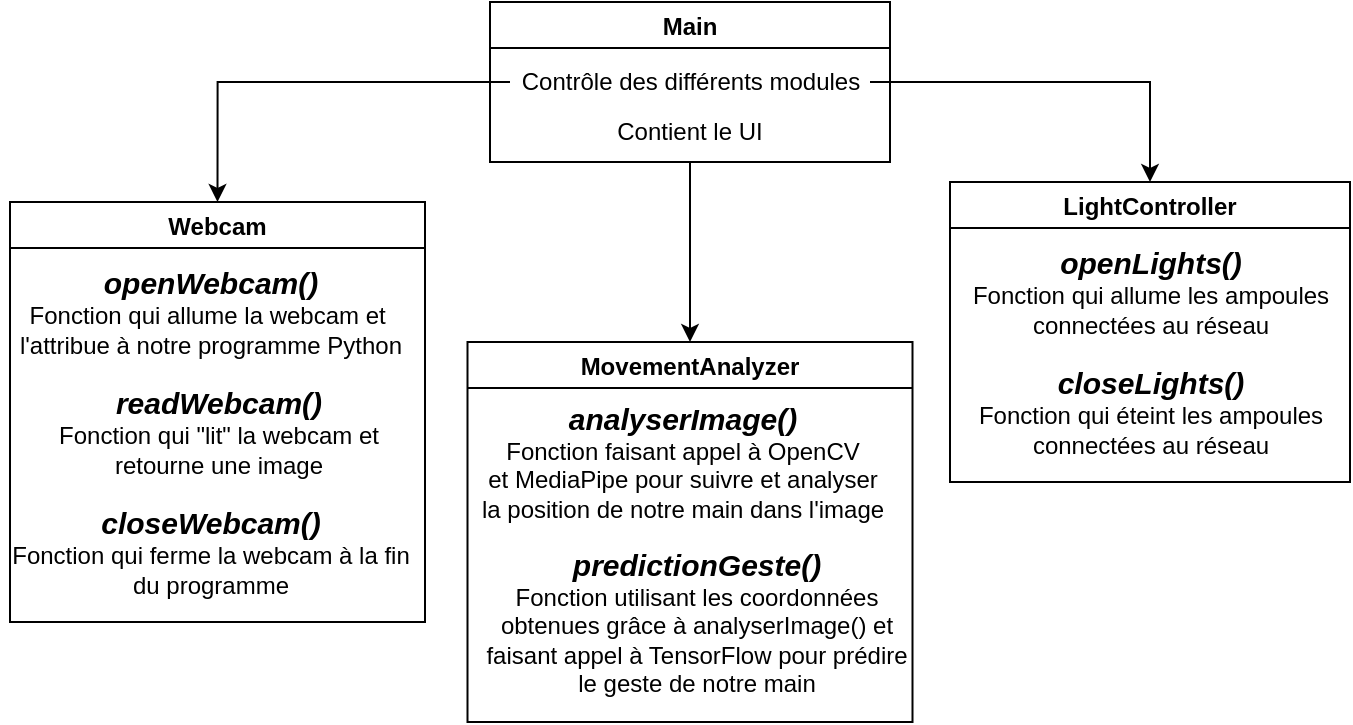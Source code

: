 <mxfile version="16.5.6" type="device"><diagram id="8wQjF-_wyhLF4E3nh7Iq" name="Page-1"><mxGraphModel dx="782" dy="514" grid="1" gridSize="10" guides="1" tooltips="1" connect="1" arrows="1" fold="1" page="1" pageScale="1" pageWidth="827" pageHeight="1169" math="0" shadow="0"><root><mxCell id="0"/><mxCell id="1" parent="0"/><mxCell id="bV2N7w2bRhqJEtaPzafk-4" style="edgeStyle=orthogonalEdgeStyle;rounded=0;orthogonalLoop=1;jettySize=auto;html=1;entryX=0.5;entryY=0;entryDx=0;entryDy=0;fontSize=15;" edge="1" parent="1" source="30to3Vy6EegckWAvz_Lj-1" target="30to3Vy6EegckWAvz_Lj-8"><mxGeometry relative="1" as="geometry"/></mxCell><mxCell id="30to3Vy6EegckWAvz_Lj-1" value="Main" style="swimlane;" parent="1" vertex="1"><mxGeometry x="300" y="170" width="200" height="80" as="geometry"/></mxCell><mxCell id="30to3Vy6EegckWAvz_Lj-2" value="Contrôle des différents modules" style="text;html=1;align=center;verticalAlign=middle;resizable=0;points=[];autosize=1;strokeColor=none;fillColor=none;" parent="30to3Vy6EegckWAvz_Lj-1" vertex="1"><mxGeometry x="10" y="30" width="180" height="20" as="geometry"/></mxCell><mxCell id="30to3Vy6EegckWAvz_Lj-3" value="Contient le UI" style="text;html=1;strokeColor=none;fillColor=none;align=center;verticalAlign=middle;whiteSpace=wrap;rounded=0;" parent="30to3Vy6EegckWAvz_Lj-1" vertex="1"><mxGeometry x="60" y="50" width="80" height="30" as="geometry"/></mxCell><mxCell id="30to3Vy6EegckWAvz_Lj-4" value="Webcam" style="swimlane;" parent="1" vertex="1"><mxGeometry x="60" y="270" width="207.5" height="210" as="geometry"/></mxCell><mxCell id="30to3Vy6EegckWAvz_Lj-5" value="&lt;b&gt;&lt;i&gt;&lt;font style=&quot;font-size: 15px&quot;&gt;openWebcam()&lt;/font&gt;&lt;/i&gt;&lt;/b&gt;&lt;br&gt;Fonction qui allume la webcam et&amp;nbsp;&lt;br&gt;l'attribue à notre programme Python" style="text;html=1;align=center;verticalAlign=middle;resizable=0;points=[];autosize=1;strokeColor=none;fillColor=none;" parent="30to3Vy6EegckWAvz_Lj-4" vertex="1"><mxGeometry x="-5" y="30" width="210" height="50" as="geometry"/></mxCell><mxCell id="bV2N7w2bRhqJEtaPzafk-2" value="&lt;b&gt;&lt;i&gt;&lt;font style=&quot;font-size: 15px&quot;&gt;closeWebcam()&lt;/font&gt;&lt;/i&gt;&lt;/b&gt;&lt;br&gt;Fonction qui ferme la webcam à la fin&lt;br&gt;du programme" style="text;html=1;align=center;verticalAlign=middle;resizable=0;points=[];autosize=1;strokeColor=none;fillColor=none;" vertex="1" parent="30to3Vy6EegckWAvz_Lj-4"><mxGeometry x="-5" y="150" width="210" height="50" as="geometry"/></mxCell><mxCell id="bV2N7w2bRhqJEtaPzafk-3" value="&lt;b&gt;&lt;i&gt;&lt;font style=&quot;font-size: 15px&quot;&gt;readWebcam()&lt;/font&gt;&lt;/i&gt;&lt;/b&gt;&lt;br&gt;Fonction qui &quot;lit&quot; la webcam et&lt;br&gt;retourne une image" style="text;html=1;align=center;verticalAlign=middle;resizable=0;points=[];autosize=1;strokeColor=none;fillColor=none;" vertex="1" parent="30to3Vy6EegckWAvz_Lj-4"><mxGeometry x="13.75" y="90" width="180" height="50" as="geometry"/></mxCell><mxCell id="30to3Vy6EegckWAvz_Lj-8" value="MovementAnalyzer" style="swimlane;" parent="1" vertex="1"><mxGeometry x="288.75" y="340" width="222.5" height="190" as="geometry"/></mxCell><mxCell id="30to3Vy6EegckWAvz_Lj-9" value="&lt;b&gt;&lt;i&gt;&lt;font style=&quot;font-size: 15px&quot;&gt;analyserImage()&lt;/font&gt;&lt;/i&gt;&lt;/b&gt;&lt;br&gt;Fonction faisant appel à OpenCV&lt;br&gt;et MediaPipe pour suivre et analyser&lt;br&gt;la position de notre main dans l'image" style="text;html=1;align=center;verticalAlign=middle;resizable=0;points=[];autosize=1;strokeColor=none;fillColor=none;" parent="30to3Vy6EegckWAvz_Lj-8" vertex="1"><mxGeometry x="-2.5" y="30" width="220" height="60" as="geometry"/></mxCell><mxCell id="30to3Vy6EegckWAvz_Lj-11" value="&lt;b&gt;&lt;i&gt;&lt;font style=&quot;font-size: 15px&quot;&gt;predictionGeste()&lt;/font&gt;&lt;/i&gt;&lt;/b&gt;&lt;br&gt;Fonction utilisant les coordonnées&lt;br&gt;obtenues grâce à analyserImage() et&lt;br&gt;faisant appel à TensorFlow pour prédire&lt;br&gt;le geste de notre main" style="text;html=1;align=center;verticalAlign=middle;resizable=0;points=[];autosize=1;strokeColor=none;fillColor=none;" parent="30to3Vy6EegckWAvz_Lj-8" vertex="1"><mxGeometry x="-1" y="100" width="230" height="80" as="geometry"/></mxCell><mxCell id="30to3Vy6EegckWAvz_Lj-14" value="LightController" style="swimlane;" parent="1" vertex="1"><mxGeometry x="530" y="260" width="200" height="150" as="geometry"/></mxCell><mxCell id="30to3Vy6EegckWAvz_Lj-15" value="&lt;b&gt;&lt;i&gt;&lt;font style=&quot;font-size: 15px&quot;&gt;openLights()&lt;/font&gt;&lt;/i&gt;&lt;/b&gt;&lt;br&gt;Fonction qui allume les ampoules&lt;br&gt;connectées au réseau" style="text;html=1;align=center;verticalAlign=middle;resizable=0;points=[];autosize=1;strokeColor=none;fillColor=none;" parent="30to3Vy6EegckWAvz_Lj-14" vertex="1"><mxGeometry x="5" y="30" width="190" height="50" as="geometry"/></mxCell><mxCell id="30to3Vy6EegckWAvz_Lj-16" value="&lt;b&gt;&lt;i&gt;&lt;font style=&quot;font-size: 15px&quot;&gt;closeLights()&lt;/font&gt;&lt;/i&gt;&lt;/b&gt;&lt;br&gt;Fonction qui éteint les ampoules&lt;br&gt;connectées au réseau" style="text;html=1;align=center;verticalAlign=middle;resizable=0;points=[];autosize=1;strokeColor=none;fillColor=none;" parent="30to3Vy6EegckWAvz_Lj-14" vertex="1"><mxGeometry x="5" y="90" width="190" height="50" as="geometry"/></mxCell><mxCell id="30to3Vy6EegckWAvz_Lj-19" style="edgeStyle=orthogonalEdgeStyle;rounded=0;orthogonalLoop=1;jettySize=auto;html=1;entryX=0.5;entryY=0;entryDx=0;entryDy=0;" parent="1" source="30to3Vy6EegckWAvz_Lj-2" target="30to3Vy6EegckWAvz_Lj-14" edge="1"><mxGeometry relative="1" as="geometry"/></mxCell><mxCell id="NyEJ1CGp6BJi718Na5iM-1" style="edgeStyle=orthogonalEdgeStyle;rounded=0;orthogonalLoop=1;jettySize=auto;html=1;entryX=0.5;entryY=0;entryDx=0;entryDy=0;" parent="1" source="30to3Vy6EegckWAvz_Lj-2" target="30to3Vy6EegckWAvz_Lj-4" edge="1"><mxGeometry relative="1" as="geometry"><Array as="points"><mxPoint x="164" y="210"/></Array></mxGeometry></mxCell></root></mxGraphModel></diagram></mxfile>